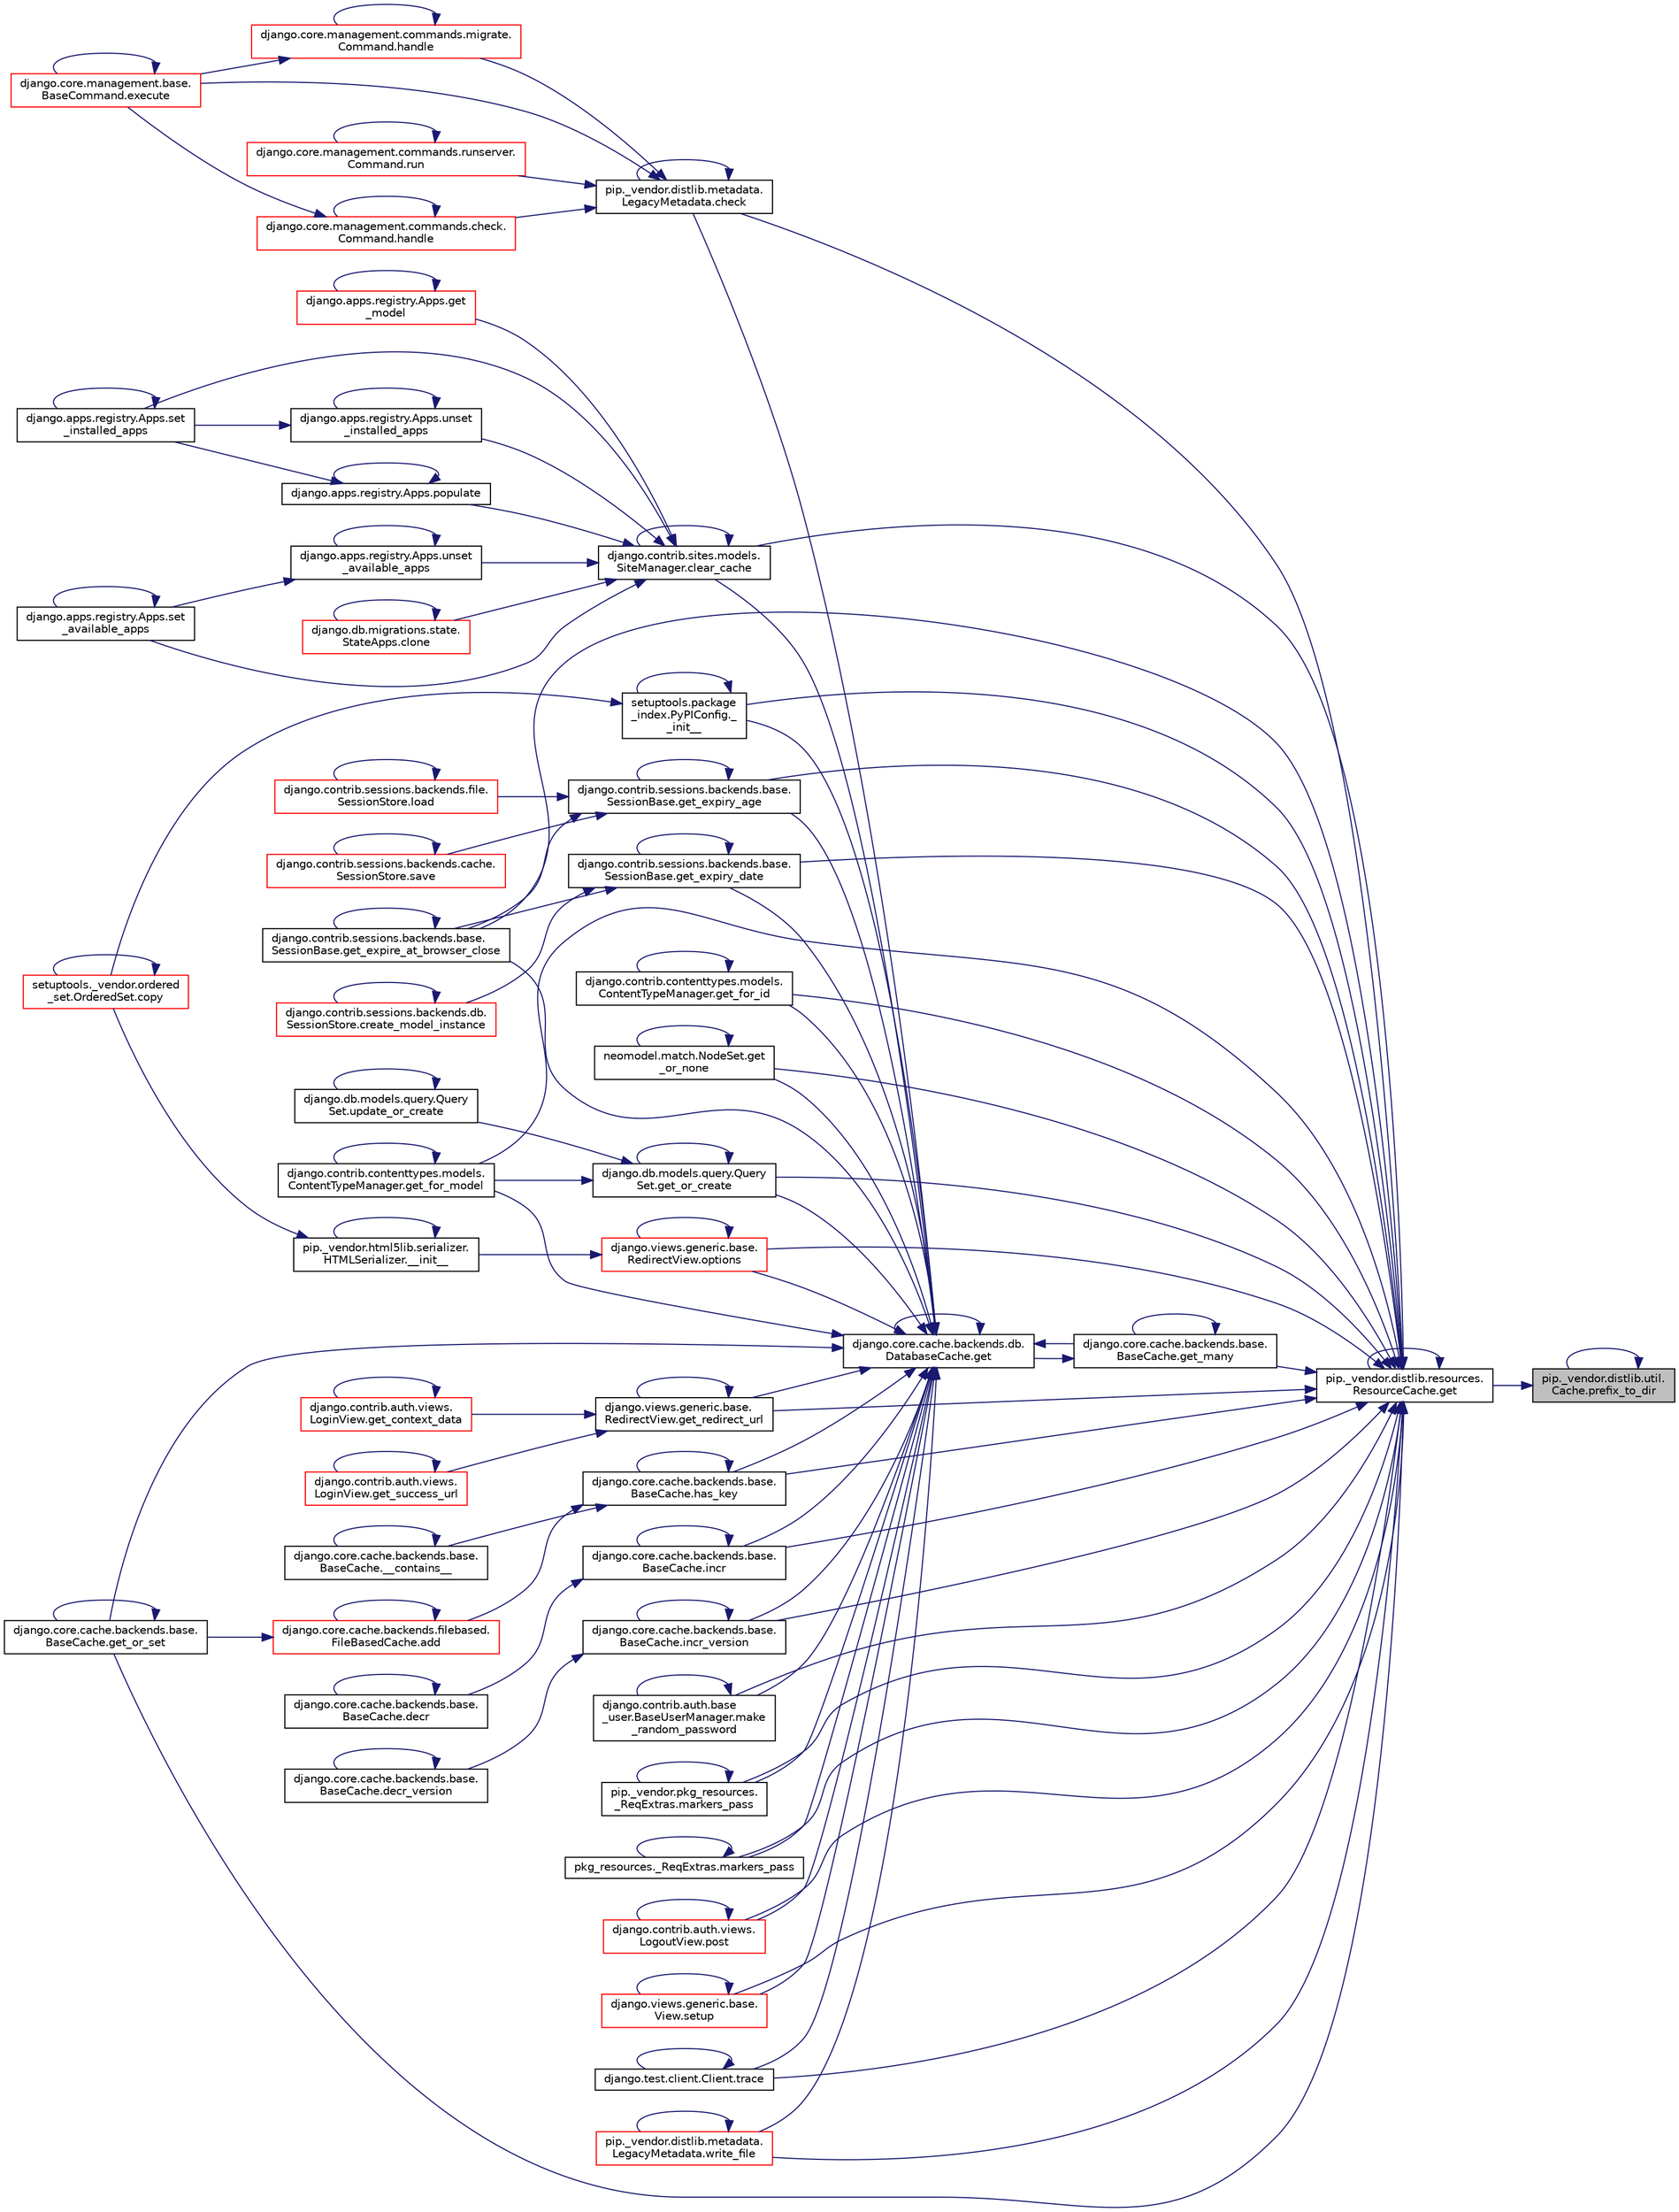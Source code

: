 digraph "pip._vendor.distlib.util.Cache.prefix_to_dir"
{
 // LATEX_PDF_SIZE
  edge [fontname="Helvetica",fontsize="10",labelfontname="Helvetica",labelfontsize="10"];
  node [fontname="Helvetica",fontsize="10",shape=record];
  rankdir="RL";
  Node1 [label="pip._vendor.distlib.util.\lCache.prefix_to_dir",height=0.2,width=0.4,color="black", fillcolor="grey75", style="filled", fontcolor="black",tooltip=" "];
  Node1 -> Node2 [dir="back",color="midnightblue",fontsize="10",style="solid",fontname="Helvetica"];
  Node2 [label="pip._vendor.distlib.resources.\lResourceCache.get",height=0.2,width=0.4,color="black", fillcolor="white", style="filled",URL="$d7/d00/classpip_1_1__vendor_1_1distlib_1_1resources_1_1_resource_cache.html#aae2e72bdd36045f6f2bea11c3cb683cd",tooltip=" "];
  Node2 -> Node3 [dir="back",color="midnightblue",fontsize="10",style="solid",fontname="Helvetica"];
  Node3 [label="setuptools.package\l_index.PyPIConfig._\l_init__",height=0.2,width=0.4,color="black", fillcolor="white", style="filled",URL="$d3/d47/classsetuptools_1_1package__index_1_1_py_p_i_config.html#a32593240a32dc851f55b82f1abebbc86",tooltip=" "];
  Node3 -> Node3 [dir="back",color="midnightblue",fontsize="10",style="solid",fontname="Helvetica"];
  Node3 -> Node4 [dir="back",color="midnightblue",fontsize="10",style="solid",fontname="Helvetica"];
  Node4 [label="setuptools._vendor.ordered\l_set.OrderedSet.copy",height=0.2,width=0.4,color="red", fillcolor="white", style="filled",URL="$d0/d40/classsetuptools_1_1__vendor_1_1ordered__set_1_1_ordered_set.html#a84224c403039b9dac5d2794d85073053",tooltip=" "];
  Node4 -> Node4 [dir="back",color="midnightblue",fontsize="10",style="solid",fontname="Helvetica"];
  Node2 -> Node190 [dir="back",color="midnightblue",fontsize="10",style="solid",fontname="Helvetica"];
  Node190 [label="pip._vendor.distlib.metadata.\lLegacyMetadata.check",height=0.2,width=0.4,color="black", fillcolor="white", style="filled",URL="$d3/dc5/classpip_1_1__vendor_1_1distlib_1_1metadata_1_1_legacy_metadata.html#a28132a5947764193c9e166d3fe8281c9",tooltip=" "];
  Node190 -> Node190 [dir="back",color="midnightblue",fontsize="10",style="solid",fontname="Helvetica"];
  Node190 -> Node31 [dir="back",color="midnightblue",fontsize="10",style="solid",fontname="Helvetica"];
  Node31 [label="django.core.management.base.\lBaseCommand.execute",height=0.2,width=0.4,color="red", fillcolor="white", style="filled",URL="$db/da3/classdjango_1_1core_1_1management_1_1base_1_1_base_command.html#a900029c213c1456bbd6f8e5b8ead2201",tooltip=" "];
  Node31 -> Node31 [dir="back",color="midnightblue",fontsize="10",style="solid",fontname="Helvetica"];
  Node190 -> Node191 [dir="back",color="midnightblue",fontsize="10",style="solid",fontname="Helvetica"];
  Node191 [label="django.core.management.commands.check.\lCommand.handle",height=0.2,width=0.4,color="red", fillcolor="white", style="filled",URL="$d0/d9d/classdjango_1_1core_1_1management_1_1commands_1_1check_1_1_command.html#a8121c351a8dacf92a6b7f022fb026263",tooltip=" "];
  Node191 -> Node31 [dir="back",color="midnightblue",fontsize="10",style="solid",fontname="Helvetica"];
  Node191 -> Node191 [dir="back",color="midnightblue",fontsize="10",style="solid",fontname="Helvetica"];
  Node190 -> Node192 [dir="back",color="midnightblue",fontsize="10",style="solid",fontname="Helvetica"];
  Node192 [label="django.core.management.commands.migrate.\lCommand.handle",height=0.2,width=0.4,color="red", fillcolor="white", style="filled",URL="$d2/d48/classdjango_1_1core_1_1management_1_1commands_1_1migrate_1_1_command.html#a0a514c50c496fa64329ee697cc56a11a",tooltip=" "];
  Node192 -> Node31 [dir="back",color="midnightblue",fontsize="10",style="solid",fontname="Helvetica"];
  Node192 -> Node192 [dir="back",color="midnightblue",fontsize="10",style="solid",fontname="Helvetica"];
  Node190 -> Node193 [dir="back",color="midnightblue",fontsize="10",style="solid",fontname="Helvetica"];
  Node193 [label="django.core.management.commands.runserver.\lCommand.run",height=0.2,width=0.4,color="red", fillcolor="white", style="filled",URL="$d7/de0/classdjango_1_1core_1_1management_1_1commands_1_1runserver_1_1_command.html#ab43840ec0576714b83052b45f07663d2",tooltip=" "];
  Node193 -> Node193 [dir="back",color="midnightblue",fontsize="10",style="solid",fontname="Helvetica"];
  Node2 -> Node194 [dir="back",color="midnightblue",fontsize="10",style="solid",fontname="Helvetica"];
  Node194 [label="django.contrib.sites.models.\lSiteManager.clear_cache",height=0.2,width=0.4,color="black", fillcolor="white", style="filled",URL="$d9/d9e/classdjango_1_1contrib_1_1sites_1_1models_1_1_site_manager.html#add1b963e98668e941563915da7a3c99f",tooltip=" "];
  Node194 -> Node194 [dir="back",color="midnightblue",fontsize="10",style="solid",fontname="Helvetica"];
  Node194 -> Node195 [dir="back",color="midnightblue",fontsize="10",style="solid",fontname="Helvetica"];
  Node195 [label="django.db.migrations.state.\lStateApps.clone",height=0.2,width=0.4,color="red", fillcolor="white", style="filled",URL="$d3/d9a/classdjango_1_1db_1_1migrations_1_1state_1_1_state_apps.html#a821944752bc7080daff8c38bb20e3943",tooltip=" "];
  Node195 -> Node195 [dir="back",color="midnightblue",fontsize="10",style="solid",fontname="Helvetica"];
  Node194 -> Node283 [dir="back",color="midnightblue",fontsize="10",style="solid",fontname="Helvetica"];
  Node283 [label="django.apps.registry.Apps.get\l_model",height=0.2,width=0.4,color="red", fillcolor="white", style="filled",URL="$d8/d34/classdjango_1_1apps_1_1registry_1_1_apps.html#a1722738559e3037cf8a08593373b8722",tooltip=" "];
  Node283 -> Node283 [dir="back",color="midnightblue",fontsize="10",style="solid",fontname="Helvetica"];
  Node194 -> Node287 [dir="back",color="midnightblue",fontsize="10",style="solid",fontname="Helvetica"];
  Node287 [label="django.apps.registry.Apps.populate",height=0.2,width=0.4,color="black", fillcolor="white", style="filled",URL="$d8/d34/classdjango_1_1apps_1_1registry_1_1_apps.html#a32d20690174973f17f6f90411fdc66f7",tooltip=" "];
  Node287 -> Node287 [dir="back",color="midnightblue",fontsize="10",style="solid",fontname="Helvetica"];
  Node287 -> Node288 [dir="back",color="midnightblue",fontsize="10",style="solid",fontname="Helvetica"];
  Node288 [label="django.apps.registry.Apps.set\l_installed_apps",height=0.2,width=0.4,color="black", fillcolor="white", style="filled",URL="$d8/d34/classdjango_1_1apps_1_1registry_1_1_apps.html#a8ae4c1eb0ea6e28b02d81c56248d3fd5",tooltip=" "];
  Node288 -> Node288 [dir="back",color="midnightblue",fontsize="10",style="solid",fontname="Helvetica"];
  Node194 -> Node289 [dir="back",color="midnightblue",fontsize="10",style="solid",fontname="Helvetica"];
  Node289 [label="django.apps.registry.Apps.set\l_available_apps",height=0.2,width=0.4,color="black", fillcolor="white", style="filled",URL="$d8/d34/classdjango_1_1apps_1_1registry_1_1_apps.html#a247cf36e424a835d2d1c211077090220",tooltip=" "];
  Node289 -> Node289 [dir="back",color="midnightblue",fontsize="10",style="solid",fontname="Helvetica"];
  Node194 -> Node288 [dir="back",color="midnightblue",fontsize="10",style="solid",fontname="Helvetica"];
  Node194 -> Node290 [dir="back",color="midnightblue",fontsize="10",style="solid",fontname="Helvetica"];
  Node290 [label="django.apps.registry.Apps.unset\l_available_apps",height=0.2,width=0.4,color="black", fillcolor="white", style="filled",URL="$d8/d34/classdjango_1_1apps_1_1registry_1_1_apps.html#a7c128e2c2e7d2424daea3add910d8113",tooltip=" "];
  Node290 -> Node289 [dir="back",color="midnightblue",fontsize="10",style="solid",fontname="Helvetica"];
  Node290 -> Node290 [dir="back",color="midnightblue",fontsize="10",style="solid",fontname="Helvetica"];
  Node194 -> Node291 [dir="back",color="midnightblue",fontsize="10",style="solid",fontname="Helvetica"];
  Node291 [label="django.apps.registry.Apps.unset\l_installed_apps",height=0.2,width=0.4,color="black", fillcolor="white", style="filled",URL="$d8/d34/classdjango_1_1apps_1_1registry_1_1_apps.html#af7409dd22d1f192cb2d743622ef08ff7",tooltip=" "];
  Node291 -> Node288 [dir="back",color="midnightblue",fontsize="10",style="solid",fontname="Helvetica"];
  Node291 -> Node291 [dir="back",color="midnightblue",fontsize="10",style="solid",fontname="Helvetica"];
  Node2 -> Node2 [dir="back",color="midnightblue",fontsize="10",style="solid",fontname="Helvetica"];
  Node2 -> Node292 [dir="back",color="midnightblue",fontsize="10",style="solid",fontname="Helvetica"];
  Node292 [label="django.contrib.sessions.backends.base.\lSessionBase.get_expire_at_browser_close",height=0.2,width=0.4,color="black", fillcolor="white", style="filled",URL="$d1/d6e/classdjango_1_1contrib_1_1sessions_1_1backends_1_1base_1_1_session_base.html#a53cce514e32abb9c710682373753d834",tooltip=" "];
  Node292 -> Node292 [dir="back",color="midnightblue",fontsize="10",style="solid",fontname="Helvetica"];
  Node2 -> Node293 [dir="back",color="midnightblue",fontsize="10",style="solid",fontname="Helvetica"];
  Node293 [label="django.contrib.sessions.backends.base.\lSessionBase.get_expiry_age",height=0.2,width=0.4,color="black", fillcolor="white", style="filled",URL="$d1/d6e/classdjango_1_1contrib_1_1sessions_1_1backends_1_1base_1_1_session_base.html#a95ec4d724ae34aa019240c8463d73f54",tooltip=" "];
  Node293 -> Node292 [dir="back",color="midnightblue",fontsize="10",style="solid",fontname="Helvetica"];
  Node293 -> Node293 [dir="back",color="midnightblue",fontsize="10",style="solid",fontname="Helvetica"];
  Node293 -> Node237 [dir="back",color="midnightblue",fontsize="10",style="solid",fontname="Helvetica"];
  Node237 [label="django.contrib.sessions.backends.file.\lSessionStore.load",height=0.2,width=0.4,color="red", fillcolor="white", style="filled",URL="$dc/dba/classdjango_1_1contrib_1_1sessions_1_1backends_1_1file_1_1_session_store.html#ae9d0410b8f413875b25556b8dc5b1ed1",tooltip=" "];
  Node237 -> Node237 [dir="back",color="midnightblue",fontsize="10",style="solid",fontname="Helvetica"];
  Node293 -> Node241 [dir="back",color="midnightblue",fontsize="10",style="solid",fontname="Helvetica"];
  Node241 [label="django.contrib.sessions.backends.cache.\lSessionStore.save",height=0.2,width=0.4,color="red", fillcolor="white", style="filled",URL="$df/d0f/classdjango_1_1contrib_1_1sessions_1_1backends_1_1cache_1_1_session_store.html#a2519bbc87fdf6b0aa5efa6c4d6b1302d",tooltip=" "];
  Node241 -> Node241 [dir="back",color="midnightblue",fontsize="10",style="solid",fontname="Helvetica"];
  Node2 -> Node294 [dir="back",color="midnightblue",fontsize="10",style="solid",fontname="Helvetica"];
  Node294 [label="django.contrib.sessions.backends.base.\lSessionBase.get_expiry_date",height=0.2,width=0.4,color="black", fillcolor="white", style="filled",URL="$d1/d6e/classdjango_1_1contrib_1_1sessions_1_1backends_1_1base_1_1_session_base.html#ad8a87e303d015be27940f941d02ab850",tooltip=" "];
  Node294 -> Node295 [dir="back",color="midnightblue",fontsize="10",style="solid",fontname="Helvetica"];
  Node295 [label="django.contrib.sessions.backends.db.\lSessionStore.create_model_instance",height=0.2,width=0.4,color="red", fillcolor="white", style="filled",URL="$d2/d1a/classdjango_1_1contrib_1_1sessions_1_1backends_1_1db_1_1_session_store.html#a201d72e2f21315e89ee14302a2ab7a1c",tooltip=" "];
  Node295 -> Node295 [dir="back",color="midnightblue",fontsize="10",style="solid",fontname="Helvetica"];
  Node294 -> Node292 [dir="back",color="midnightblue",fontsize="10",style="solid",fontname="Helvetica"];
  Node294 -> Node294 [dir="back",color="midnightblue",fontsize="10",style="solid",fontname="Helvetica"];
  Node2 -> Node296 [dir="back",color="midnightblue",fontsize="10",style="solid",fontname="Helvetica"];
  Node296 [label="django.contrib.contenttypes.models.\lContentTypeManager.get_for_id",height=0.2,width=0.4,color="black", fillcolor="white", style="filled",URL="$d0/dbc/classdjango_1_1contrib_1_1contenttypes_1_1models_1_1_content_type_manager.html#a77e45a678787e583675e13f9a4d05b31",tooltip=" "];
  Node296 -> Node296 [dir="back",color="midnightblue",fontsize="10",style="solid",fontname="Helvetica"];
  Node2 -> Node235 [dir="back",color="midnightblue",fontsize="10",style="solid",fontname="Helvetica"];
  Node235 [label="django.contrib.contenttypes.models.\lContentTypeManager.get_for_model",height=0.2,width=0.4,color="black", fillcolor="white", style="filled",URL="$d0/dbc/classdjango_1_1contrib_1_1contenttypes_1_1models_1_1_content_type_manager.html#a31597c87e55555c8ea39c68d3507ab88",tooltip=" "];
  Node235 -> Node235 [dir="back",color="midnightblue",fontsize="10",style="solid",fontname="Helvetica"];
  Node2 -> Node297 [dir="back",color="midnightblue",fontsize="10",style="solid",fontname="Helvetica"];
  Node297 [label="django.core.cache.backends.base.\lBaseCache.get_many",height=0.2,width=0.4,color="black", fillcolor="white", style="filled",URL="$d0/d87/classdjango_1_1core_1_1cache_1_1backends_1_1base_1_1_base_cache.html#a0e332cc4d03beebd8cacc10376423a72",tooltip=" "];
  Node297 -> Node298 [dir="back",color="midnightblue",fontsize="10",style="solid",fontname="Helvetica"];
  Node298 [label="django.core.cache.backends.db.\lDatabaseCache.get",height=0.2,width=0.4,color="black", fillcolor="white", style="filled",URL="$d7/dcb/classdjango_1_1core_1_1cache_1_1backends_1_1db_1_1_database_cache.html#a03d4078968b2b287d4b9fbc438a54732",tooltip=" "];
  Node298 -> Node3 [dir="back",color="midnightblue",fontsize="10",style="solid",fontname="Helvetica"];
  Node298 -> Node190 [dir="back",color="midnightblue",fontsize="10",style="solid",fontname="Helvetica"];
  Node298 -> Node194 [dir="back",color="midnightblue",fontsize="10",style="solid",fontname="Helvetica"];
  Node298 -> Node298 [dir="back",color="midnightblue",fontsize="10",style="solid",fontname="Helvetica"];
  Node298 -> Node292 [dir="back",color="midnightblue",fontsize="10",style="solid",fontname="Helvetica"];
  Node298 -> Node293 [dir="back",color="midnightblue",fontsize="10",style="solid",fontname="Helvetica"];
  Node298 -> Node294 [dir="back",color="midnightblue",fontsize="10",style="solid",fontname="Helvetica"];
  Node298 -> Node296 [dir="back",color="midnightblue",fontsize="10",style="solid",fontname="Helvetica"];
  Node298 -> Node235 [dir="back",color="midnightblue",fontsize="10",style="solid",fontname="Helvetica"];
  Node298 -> Node297 [dir="back",color="midnightblue",fontsize="10",style="solid",fontname="Helvetica"];
  Node298 -> Node234 [dir="back",color="midnightblue",fontsize="10",style="solid",fontname="Helvetica"];
  Node234 [label="django.db.models.query.Query\lSet.get_or_create",height=0.2,width=0.4,color="black", fillcolor="white", style="filled",URL="$dd/d94/classdjango_1_1db_1_1models_1_1query_1_1_query_set.html#a23c2bb1d92b9ee67ce72ac2bb34cfef2",tooltip=" "];
  Node234 -> Node235 [dir="back",color="midnightblue",fontsize="10",style="solid",fontname="Helvetica"];
  Node234 -> Node234 [dir="back",color="midnightblue",fontsize="10",style="solid",fontname="Helvetica"];
  Node234 -> Node236 [dir="back",color="midnightblue",fontsize="10",style="solid",fontname="Helvetica"];
  Node236 [label="django.db.models.query.Query\lSet.update_or_create",height=0.2,width=0.4,color="black", fillcolor="white", style="filled",URL="$dd/d94/classdjango_1_1db_1_1models_1_1query_1_1_query_set.html#a5013eeb782f22ce561db8a8b0727e118",tooltip=" "];
  Node236 -> Node236 [dir="back",color="midnightblue",fontsize="10",style="solid",fontname="Helvetica"];
  Node298 -> Node299 [dir="back",color="midnightblue",fontsize="10",style="solid",fontname="Helvetica"];
  Node299 [label="neomodel.match.NodeSet.get\l_or_none",height=0.2,width=0.4,color="black", fillcolor="white", style="filled",URL="$d8/de5/classneomodel_1_1match_1_1_node_set.html#acdc7f93ca0afcae84edb855e302b1091",tooltip=" "];
  Node299 -> Node299 [dir="back",color="midnightblue",fontsize="10",style="solid",fontname="Helvetica"];
  Node298 -> Node74 [dir="back",color="midnightblue",fontsize="10",style="solid",fontname="Helvetica"];
  Node74 [label="django.core.cache.backends.base.\lBaseCache.get_or_set",height=0.2,width=0.4,color="black", fillcolor="white", style="filled",URL="$d0/d87/classdjango_1_1core_1_1cache_1_1backends_1_1base_1_1_base_cache.html#ab8fb6d32aa82d027f181414df0f562b3",tooltip=" "];
  Node74 -> Node74 [dir="back",color="midnightblue",fontsize="10",style="solid",fontname="Helvetica"];
  Node298 -> Node300 [dir="back",color="midnightblue",fontsize="10",style="solid",fontname="Helvetica"];
  Node300 [label="django.views.generic.base.\lRedirectView.get_redirect_url",height=0.2,width=0.4,color="black", fillcolor="white", style="filled",URL="$dd/dec/classdjango_1_1views_1_1generic_1_1base_1_1_redirect_view.html#a85ffe8d60d5ef6e330995fdaf6330929",tooltip=" "];
  Node300 -> Node301 [dir="back",color="midnightblue",fontsize="10",style="solid",fontname="Helvetica"];
  Node301 [label="django.contrib.auth.views.\lLoginView.get_context_data",height=0.2,width=0.4,color="red", fillcolor="white", style="filled",URL="$dd/d60/classdjango_1_1contrib_1_1auth_1_1views_1_1_login_view.html#acff2e1c7aa1e0c6dc66cb3e8e26a5ea1",tooltip=" "];
  Node301 -> Node301 [dir="back",color="midnightblue",fontsize="10",style="solid",fontname="Helvetica"];
  Node300 -> Node300 [dir="back",color="midnightblue",fontsize="10",style="solid",fontname="Helvetica"];
  Node300 -> Node342 [dir="back",color="midnightblue",fontsize="10",style="solid",fontname="Helvetica"];
  Node342 [label="django.contrib.auth.views.\lLoginView.get_success_url",height=0.2,width=0.4,color="red", fillcolor="white", style="filled",URL="$dd/d60/classdjango_1_1contrib_1_1auth_1_1views_1_1_login_view.html#a5159017e2e9e211718b32691b93d7d20",tooltip=" "];
  Node342 -> Node342 [dir="back",color="midnightblue",fontsize="10",style="solid",fontname="Helvetica"];
  Node298 -> Node305 [dir="back",color="midnightblue",fontsize="10",style="solid",fontname="Helvetica"];
  Node305 [label="django.core.cache.backends.base.\lBaseCache.has_key",height=0.2,width=0.4,color="black", fillcolor="white", style="filled",URL="$d0/d87/classdjango_1_1core_1_1cache_1_1backends_1_1base_1_1_base_cache.html#a2b96ade0a2a3859f2cbadc0cb6fd1aeb",tooltip=" "];
  Node305 -> Node209 [dir="back",color="midnightblue",fontsize="10",style="solid",fontname="Helvetica"];
  Node209 [label="django.core.cache.backends.base.\lBaseCache.__contains__",height=0.2,width=0.4,color="black", fillcolor="white", style="filled",URL="$d0/d87/classdjango_1_1core_1_1cache_1_1backends_1_1base_1_1_base_cache.html#a4b27374f426bdd32b6dfc60a1d1fb4b4",tooltip=" "];
  Node209 -> Node209 [dir="back",color="midnightblue",fontsize="10",style="solid",fontname="Helvetica"];
  Node305 -> Node210 [dir="back",color="midnightblue",fontsize="10",style="solid",fontname="Helvetica"];
  Node210 [label="django.core.cache.backends.filebased.\lFileBasedCache.add",height=0.2,width=0.4,color="red", fillcolor="white", style="filled",URL="$df/d01/classdjango_1_1core_1_1cache_1_1backends_1_1filebased_1_1_file_based_cache.html#a7f0e943dd6ee88a23c32829de3cc0325",tooltip=" "];
  Node210 -> Node210 [dir="back",color="midnightblue",fontsize="10",style="solid",fontname="Helvetica"];
  Node210 -> Node74 [dir="back",color="midnightblue",fontsize="10",style="solid",fontname="Helvetica"];
  Node305 -> Node305 [dir="back",color="midnightblue",fontsize="10",style="solid",fontname="Helvetica"];
  Node298 -> Node306 [dir="back",color="midnightblue",fontsize="10",style="solid",fontname="Helvetica"];
  Node306 [label="django.core.cache.backends.base.\lBaseCache.incr",height=0.2,width=0.4,color="black", fillcolor="white", style="filled",URL="$d0/d87/classdjango_1_1core_1_1cache_1_1backends_1_1base_1_1_base_cache.html#a4d4a4265fe3c3556c3531ed902380595",tooltip=" "];
  Node306 -> Node307 [dir="back",color="midnightblue",fontsize="10",style="solid",fontname="Helvetica"];
  Node307 [label="django.core.cache.backends.base.\lBaseCache.decr",height=0.2,width=0.4,color="black", fillcolor="white", style="filled",URL="$d0/d87/classdjango_1_1core_1_1cache_1_1backends_1_1base_1_1_base_cache.html#a3631f027eff8a3c18fbc1b8ab197a9f9",tooltip=" "];
  Node307 -> Node307 [dir="back",color="midnightblue",fontsize="10",style="solid",fontname="Helvetica"];
  Node306 -> Node306 [dir="back",color="midnightblue",fontsize="10",style="solid",fontname="Helvetica"];
  Node298 -> Node308 [dir="back",color="midnightblue",fontsize="10",style="solid",fontname="Helvetica"];
  Node308 [label="django.core.cache.backends.base.\lBaseCache.incr_version",height=0.2,width=0.4,color="black", fillcolor="white", style="filled",URL="$d0/d87/classdjango_1_1core_1_1cache_1_1backends_1_1base_1_1_base_cache.html#a7a826f8907f55918ab540fa8026aa927",tooltip=" "];
  Node308 -> Node309 [dir="back",color="midnightblue",fontsize="10",style="solid",fontname="Helvetica"];
  Node309 [label="django.core.cache.backends.base.\lBaseCache.decr_version",height=0.2,width=0.4,color="black", fillcolor="white", style="filled",URL="$d0/d87/classdjango_1_1core_1_1cache_1_1backends_1_1base_1_1_base_cache.html#a7e740e1a37f0f671d09cfc5cf16d5f44",tooltip=" "];
  Node309 -> Node309 [dir="back",color="midnightblue",fontsize="10",style="solid",fontname="Helvetica"];
  Node308 -> Node308 [dir="back",color="midnightblue",fontsize="10",style="solid",fontname="Helvetica"];
  Node298 -> Node310 [dir="back",color="midnightblue",fontsize="10",style="solid",fontname="Helvetica"];
  Node310 [label="django.contrib.auth.base\l_user.BaseUserManager.make\l_random_password",height=0.2,width=0.4,color="black", fillcolor="white", style="filled",URL="$df/d26/classdjango_1_1contrib_1_1auth_1_1base__user_1_1_base_user_manager.html#afc9a6db1973fae4566941386188c02a0",tooltip=" "];
  Node310 -> Node310 [dir="back",color="midnightblue",fontsize="10",style="solid",fontname="Helvetica"];
  Node298 -> Node311 [dir="back",color="midnightblue",fontsize="10",style="solid",fontname="Helvetica"];
  Node311 [label="pip._vendor.pkg_resources.\l_ReqExtras.markers_pass",height=0.2,width=0.4,color="black", fillcolor="white", style="filled",URL="$d9/dd5/classpip_1_1__vendor_1_1pkg__resources_1_1___req_extras.html#a1b0256ec9bc9da2aac912b35898fda5f",tooltip=" "];
  Node311 -> Node311 [dir="back",color="midnightblue",fontsize="10",style="solid",fontname="Helvetica"];
  Node298 -> Node312 [dir="back",color="midnightblue",fontsize="10",style="solid",fontname="Helvetica"];
  Node312 [label="pkg_resources._ReqExtras.markers_pass",height=0.2,width=0.4,color="black", fillcolor="white", style="filled",URL="$d9/d9f/classpkg__resources_1_1___req_extras.html#a435242531f1af2132de48679c5edf3c7",tooltip=" "];
  Node312 -> Node312 [dir="back",color="midnightblue",fontsize="10",style="solid",fontname="Helvetica"];
  Node298 -> Node313 [dir="back",color="midnightblue",fontsize="10",style="solid",fontname="Helvetica"];
  Node313 [label="django.views.generic.base.\lRedirectView.options",height=0.2,width=0.4,color="red", fillcolor="white", style="filled",URL="$dd/dec/classdjango_1_1views_1_1generic_1_1base_1_1_redirect_view.html#a3d98c40d0ae00664fd5789503f4554a3",tooltip=" "];
  Node313 -> Node140 [dir="back",color="midnightblue",fontsize="10",style="solid",fontname="Helvetica"];
  Node140 [label="pip._vendor.html5lib.serializer.\lHTMLSerializer.__init__",height=0.2,width=0.4,color="black", fillcolor="white", style="filled",URL="$d1/d17/classpip_1_1__vendor_1_1html5lib_1_1serializer_1_1_h_t_m_l_serializer.html#ae1f820664d0ba0b48b7b321577f1e996",tooltip=" "];
  Node140 -> Node140 [dir="back",color="midnightblue",fontsize="10",style="solid",fontname="Helvetica"];
  Node140 -> Node4 [dir="back",color="midnightblue",fontsize="10",style="solid",fontname="Helvetica"];
  Node313 -> Node313 [dir="back",color="midnightblue",fontsize="10",style="solid",fontname="Helvetica"];
  Node298 -> Node332 [dir="back",color="midnightblue",fontsize="10",style="solid",fontname="Helvetica"];
  Node332 [label="django.contrib.auth.views.\lLogoutView.post",height=0.2,width=0.4,color="red", fillcolor="white", style="filled",URL="$d5/d9b/classdjango_1_1contrib_1_1auth_1_1views_1_1_logout_view.html#a9da96b3ccbed8b74a4e94d958029ac35",tooltip=" "];
  Node332 -> Node332 [dir="back",color="midnightblue",fontsize="10",style="solid",fontname="Helvetica"];
  Node298 -> Node333 [dir="back",color="midnightblue",fontsize="10",style="solid",fontname="Helvetica"];
  Node333 [label="django.views.generic.base.\lView.setup",height=0.2,width=0.4,color="red", fillcolor="white", style="filled",URL="$d0/ddc/classdjango_1_1views_1_1generic_1_1base_1_1_view.html#ade0979d381c13961351443c4dbc40975",tooltip=" "];
  Node333 -> Node333 [dir="back",color="midnightblue",fontsize="10",style="solid",fontname="Helvetica"];
  Node298 -> Node335 [dir="back",color="midnightblue",fontsize="10",style="solid",fontname="Helvetica"];
  Node335 [label="django.test.client.Client.trace",height=0.2,width=0.4,color="black", fillcolor="white", style="filled",URL="$d2/d2e/classdjango_1_1test_1_1client_1_1_client.html#a29d49ac4b15a62fcca77fa29cc7bf1ac",tooltip=" "];
  Node335 -> Node335 [dir="back",color="midnightblue",fontsize="10",style="solid",fontname="Helvetica"];
  Node298 -> Node336 [dir="back",color="midnightblue",fontsize="10",style="solid",fontname="Helvetica"];
  Node336 [label="pip._vendor.distlib.metadata.\lLegacyMetadata.write_file",height=0.2,width=0.4,color="red", fillcolor="white", style="filled",URL="$d3/dc5/classpip_1_1__vendor_1_1distlib_1_1metadata_1_1_legacy_metadata.html#aa033975ed8087aaf281be90f828a4faa",tooltip=" "];
  Node336 -> Node336 [dir="back",color="midnightblue",fontsize="10",style="solid",fontname="Helvetica"];
  Node297 -> Node297 [dir="back",color="midnightblue",fontsize="10",style="solid",fontname="Helvetica"];
  Node2 -> Node234 [dir="back",color="midnightblue",fontsize="10",style="solid",fontname="Helvetica"];
  Node2 -> Node299 [dir="back",color="midnightblue",fontsize="10",style="solid",fontname="Helvetica"];
  Node2 -> Node74 [dir="back",color="midnightblue",fontsize="10",style="solid",fontname="Helvetica"];
  Node2 -> Node300 [dir="back",color="midnightblue",fontsize="10",style="solid",fontname="Helvetica"];
  Node2 -> Node305 [dir="back",color="midnightblue",fontsize="10",style="solid",fontname="Helvetica"];
  Node2 -> Node306 [dir="back",color="midnightblue",fontsize="10",style="solid",fontname="Helvetica"];
  Node2 -> Node308 [dir="back",color="midnightblue",fontsize="10",style="solid",fontname="Helvetica"];
  Node2 -> Node310 [dir="back",color="midnightblue",fontsize="10",style="solid",fontname="Helvetica"];
  Node2 -> Node311 [dir="back",color="midnightblue",fontsize="10",style="solid",fontname="Helvetica"];
  Node2 -> Node312 [dir="back",color="midnightblue",fontsize="10",style="solid",fontname="Helvetica"];
  Node2 -> Node313 [dir="back",color="midnightblue",fontsize="10",style="solid",fontname="Helvetica"];
  Node2 -> Node332 [dir="back",color="midnightblue",fontsize="10",style="solid",fontname="Helvetica"];
  Node2 -> Node333 [dir="back",color="midnightblue",fontsize="10",style="solid",fontname="Helvetica"];
  Node2 -> Node335 [dir="back",color="midnightblue",fontsize="10",style="solid",fontname="Helvetica"];
  Node2 -> Node336 [dir="back",color="midnightblue",fontsize="10",style="solid",fontname="Helvetica"];
  Node1 -> Node1 [dir="back",color="midnightblue",fontsize="10",style="solid",fontname="Helvetica"];
}
